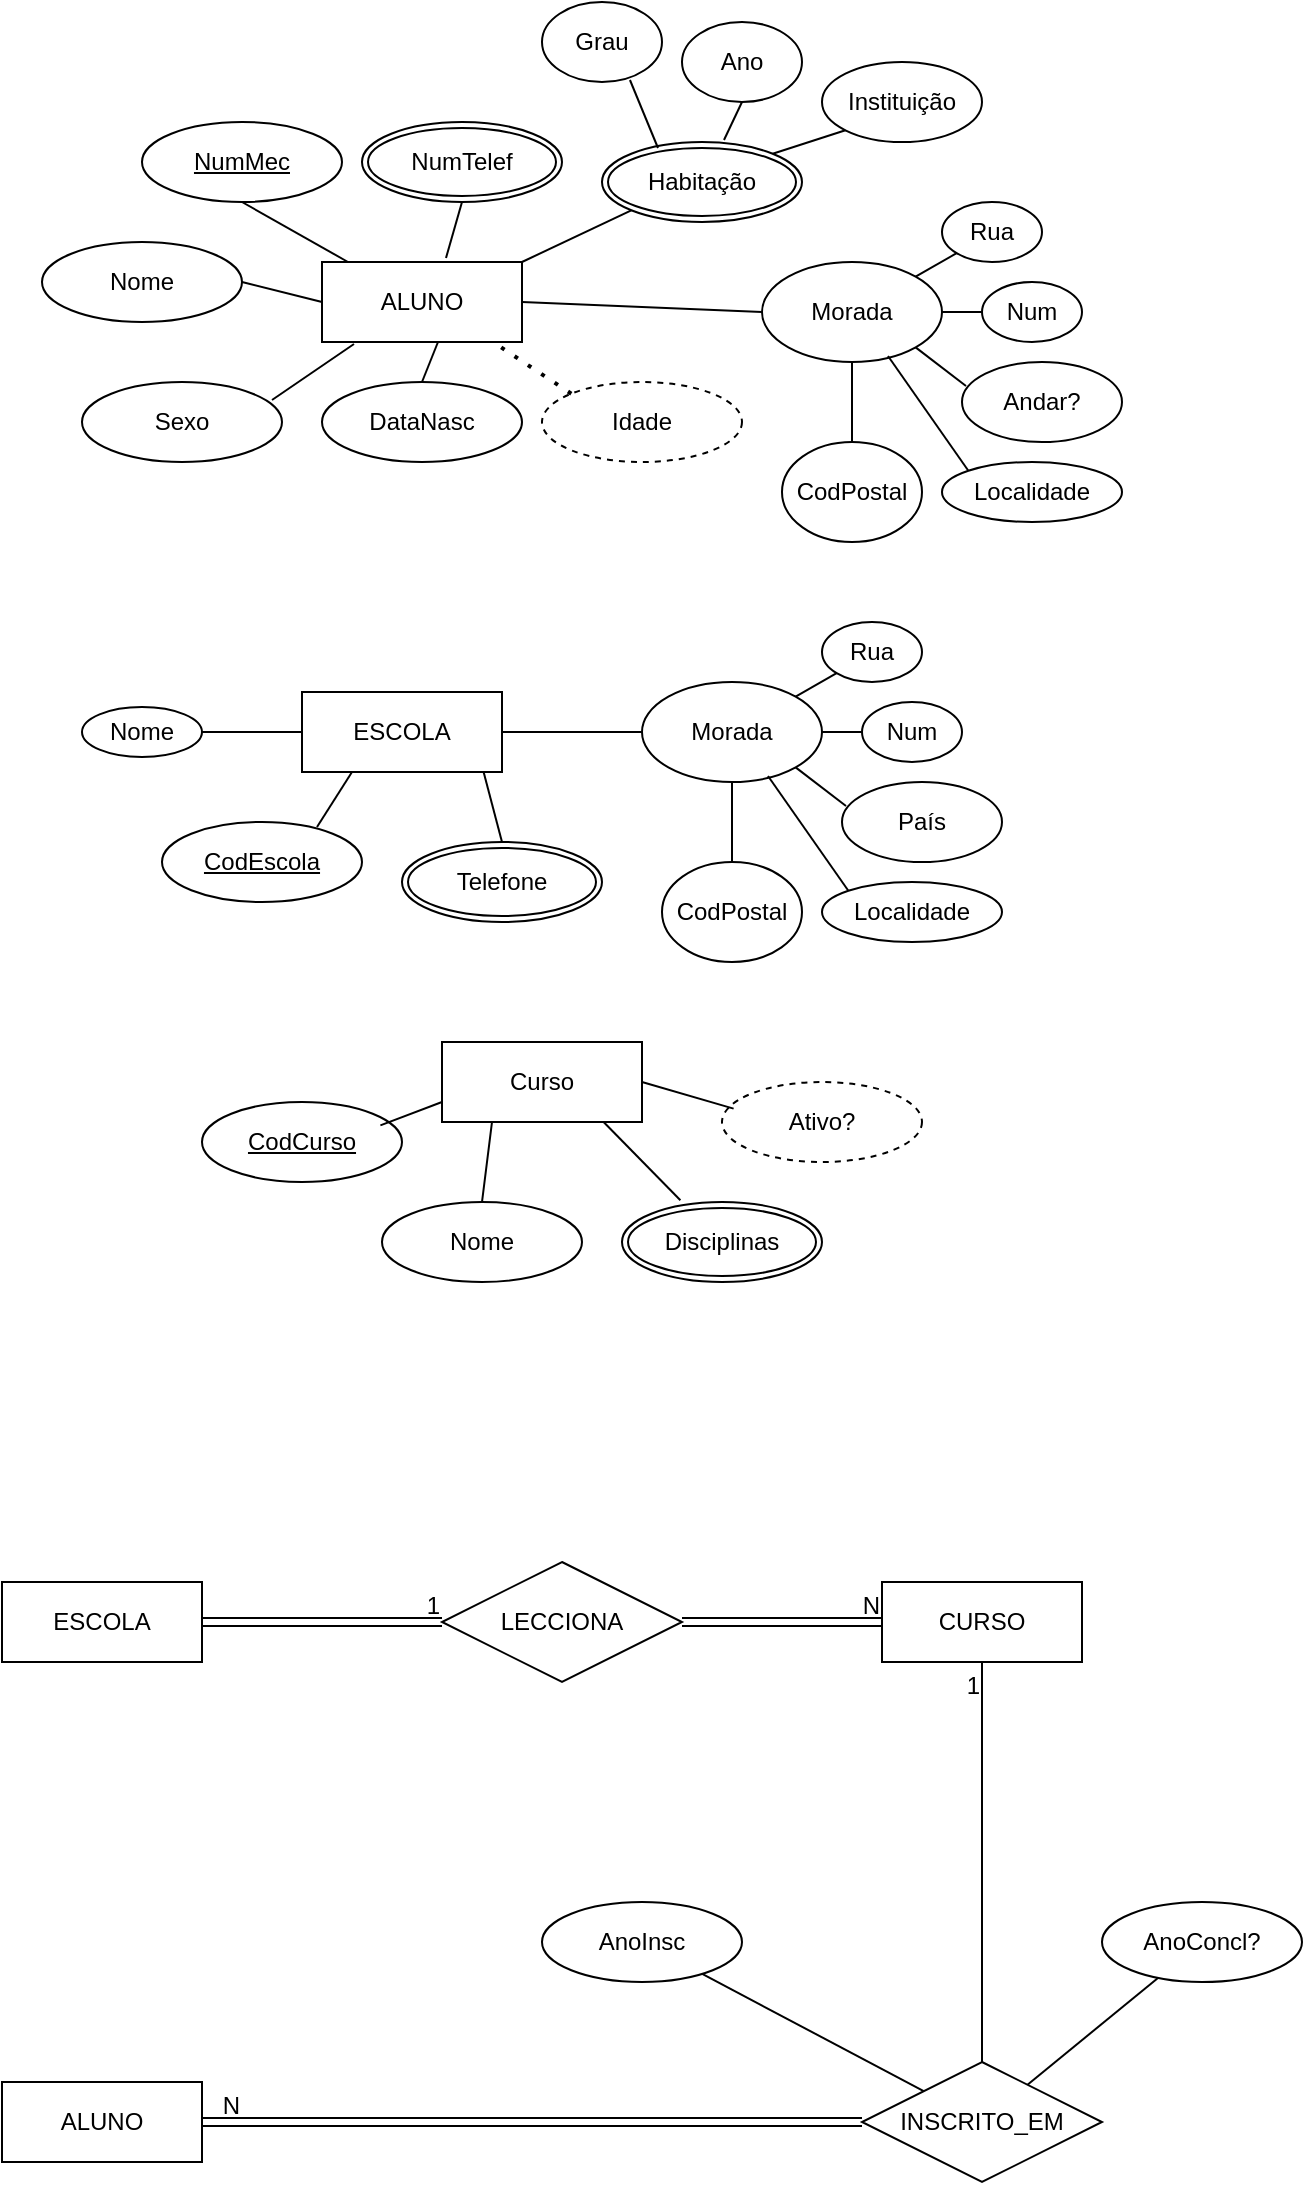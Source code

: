 <mxfile version="24.7.16">
  <diagram name="Página-1" id="6GSVt7Iq9XYI5ROrhrWV">
    <mxGraphModel dx="1194" dy="698" grid="1" gridSize="10" guides="1" tooltips="1" connect="1" arrows="1" fold="1" page="1" pageScale="1" pageWidth="827" pageHeight="1169" math="0" shadow="0">
      <root>
        <mxCell id="0" />
        <mxCell id="1" parent="0" />
        <mxCell id="cKEiQ9DskDoYqM71dqy4-2" value="Nome" style="ellipse;whiteSpace=wrap;html=1;align=center;" parent="1" vertex="1">
          <mxGeometry x="130" y="350" width="100" height="40" as="geometry" />
        </mxCell>
        <mxCell id="cKEiQ9DskDoYqM71dqy4-3" value="Sexo" style="ellipse;whiteSpace=wrap;html=1;align=center;" parent="1" vertex="1">
          <mxGeometry x="150" y="420" width="100" height="40" as="geometry" />
        </mxCell>
        <mxCell id="cKEiQ9DskDoYqM71dqy4-5" value="DataNasc" style="ellipse;whiteSpace=wrap;html=1;align=center;" parent="1" vertex="1">
          <mxGeometry x="270" y="420" width="100" height="40" as="geometry" />
        </mxCell>
        <mxCell id="cKEiQ9DskDoYqM71dqy4-6" value="NumMec" style="ellipse;whiteSpace=wrap;html=1;align=center;fontStyle=4;strokeColor=default;verticalAlign=middle;fontFamily=Helvetica;fontSize=12;fontColor=default;fillColor=default;" parent="1" vertex="1">
          <mxGeometry x="180" y="290" width="100" height="40" as="geometry" />
        </mxCell>
        <mxCell id="cKEiQ9DskDoYqM71dqy4-7" value="" style="endArrow=none;html=1;rounded=0;fontFamily=Helvetica;fontSize=12;fontColor=default;exitX=0.5;exitY=1;exitDx=0;exitDy=0;entryX=0.13;entryY=0;entryDx=0;entryDy=0;entryPerimeter=0;" parent="1" source="cKEiQ9DskDoYqM71dqy4-6" target="cKEiQ9DskDoYqM71dqy4-12" edge="1">
          <mxGeometry width="50" height="50" relative="1" as="geometry">
            <mxPoint x="345" y="160" as="sourcePoint" />
            <mxPoint x="400" y="110" as="targetPoint" />
          </mxGeometry>
        </mxCell>
        <mxCell id="cKEiQ9DskDoYqM71dqy4-9" value="" style="endArrow=none;html=1;rounded=0;fontFamily=Helvetica;fontSize=12;fontColor=default;exitX=1;exitY=0.5;exitDx=0;exitDy=0;entryX=0;entryY=0.5;entryDx=0;entryDy=0;" parent="1" source="cKEiQ9DskDoYqM71dqy4-2" target="cKEiQ9DskDoYqM71dqy4-12" edge="1">
          <mxGeometry width="50" height="50" relative="1" as="geometry">
            <mxPoint x="370" y="160" as="sourcePoint" />
            <mxPoint x="412" y="108" as="targetPoint" />
          </mxGeometry>
        </mxCell>
        <mxCell id="cKEiQ9DskDoYqM71dqy4-10" value="" style="endArrow=none;html=1;rounded=0;fontFamily=Helvetica;fontSize=12;fontColor=default;exitX=0.95;exitY=0.225;exitDx=0;exitDy=0;entryX=0.16;entryY=1.025;entryDx=0;entryDy=0;entryPerimeter=0;exitPerimeter=0;" parent="1" source="cKEiQ9DskDoYqM71dqy4-3" target="cKEiQ9DskDoYqM71dqy4-12" edge="1">
          <mxGeometry width="50" height="50" relative="1" as="geometry">
            <mxPoint x="414" y="180" as="sourcePoint" />
            <mxPoint x="455" y="110" as="targetPoint" />
          </mxGeometry>
        </mxCell>
        <mxCell id="cKEiQ9DskDoYqM71dqy4-11" value="" style="endArrow=none;html=1;rounded=0;fontFamily=Helvetica;fontSize=12;fontColor=default;exitX=0.5;exitY=0;exitDx=0;exitDy=0;entryX=0.58;entryY=1;entryDx=0;entryDy=0;entryPerimeter=0;" parent="1" source="cKEiQ9DskDoYqM71dqy4-5" target="cKEiQ9DskDoYqM71dqy4-12" edge="1">
          <mxGeometry width="50" height="50" relative="1" as="geometry">
            <mxPoint x="520" y="170" as="sourcePoint" />
            <mxPoint x="480" y="110" as="targetPoint" />
          </mxGeometry>
        </mxCell>
        <mxCell id="cKEiQ9DskDoYqM71dqy4-12" value="ALUNO" style="whiteSpace=wrap;html=1;align=center;strokeColor=default;verticalAlign=middle;fontFamily=Helvetica;fontSize=12;fontColor=default;fillColor=default;" parent="1" vertex="1">
          <mxGeometry x="270" y="360" width="100" height="40" as="geometry" />
        </mxCell>
        <mxCell id="cKEiQ9DskDoYqM71dqy4-13" value="Idade" style="ellipse;whiteSpace=wrap;html=1;align=center;dashed=1;strokeColor=default;verticalAlign=middle;fontFamily=Helvetica;fontSize=12;fontColor=default;fillColor=default;" parent="1" vertex="1">
          <mxGeometry x="380" y="420" width="100" height="40" as="geometry" />
        </mxCell>
        <mxCell id="cKEiQ9DskDoYqM71dqy4-16" value="NumTelef" style="ellipse;shape=doubleEllipse;margin=3;whiteSpace=wrap;html=1;align=center;strokeColor=default;verticalAlign=middle;fontFamily=Helvetica;fontSize=12;fontColor=default;fillColor=default;" parent="1" vertex="1">
          <mxGeometry x="290" y="290" width="100" height="40" as="geometry" />
        </mxCell>
        <mxCell id="cKEiQ9DskDoYqM71dqy4-17" value="" style="endArrow=none;html=1;rounded=0;fontFamily=Helvetica;fontSize=12;fontColor=default;entryX=0.5;entryY=1;entryDx=0;entryDy=0;exitX=0.62;exitY=-0.05;exitDx=0;exitDy=0;exitPerimeter=0;" parent="1" source="cKEiQ9DskDoYqM71dqy4-12" target="cKEiQ9DskDoYqM71dqy4-16" edge="1">
          <mxGeometry width="50" height="50" relative="1" as="geometry">
            <mxPoint x="340" y="380" as="sourcePoint" />
            <mxPoint x="390" y="330" as="targetPoint" />
          </mxGeometry>
        </mxCell>
        <mxCell id="cKEiQ9DskDoYqM71dqy4-18" value="Habitação" style="ellipse;shape=doubleEllipse;margin=3;whiteSpace=wrap;html=1;align=center;strokeColor=default;verticalAlign=middle;fontFamily=Helvetica;fontSize=12;fontColor=default;fillColor=default;" parent="1" vertex="1">
          <mxGeometry x="410" y="300" width="100" height="40" as="geometry" />
        </mxCell>
        <mxCell id="cKEiQ9DskDoYqM71dqy4-19" value="" style="endArrow=none;html=1;rounded=0;fontFamily=Helvetica;fontSize=12;fontColor=default;entryX=0;entryY=1;entryDx=0;entryDy=0;exitX=1;exitY=0;exitDx=0;exitDy=0;" parent="1" source="cKEiQ9DskDoYqM71dqy4-12" target="cKEiQ9DskDoYqM71dqy4-18" edge="1">
          <mxGeometry width="50" height="50" relative="1" as="geometry">
            <mxPoint x="390" y="410" as="sourcePoint" />
            <mxPoint x="440" y="360" as="targetPoint" />
          </mxGeometry>
        </mxCell>
        <mxCell id="cKEiQ9DskDoYqM71dqy4-20" value="" style="endArrow=none;dashed=1;html=1;dashPattern=1 3;strokeWidth=2;rounded=0;fontFamily=Helvetica;fontSize=12;fontColor=default;exitX=0;exitY=0;exitDx=0;exitDy=0;entryX=0.87;entryY=1.025;entryDx=0;entryDy=0;entryPerimeter=0;" parent="1" source="cKEiQ9DskDoYqM71dqy4-13" target="cKEiQ9DskDoYqM71dqy4-12" edge="1">
          <mxGeometry width="50" height="50" relative="1" as="geometry">
            <mxPoint x="390" y="410" as="sourcePoint" />
            <mxPoint x="440" y="360" as="targetPoint" />
          </mxGeometry>
        </mxCell>
        <mxCell id="cKEiQ9DskDoYqM71dqy4-21" value="Morada" style="ellipse;whiteSpace=wrap;html=1;align=center;strokeColor=default;verticalAlign=middle;fontFamily=Helvetica;fontSize=12;fontColor=default;fillColor=default;" parent="1" vertex="1">
          <mxGeometry x="490" y="360" width="90" height="50" as="geometry" />
        </mxCell>
        <mxCell id="cKEiQ9DskDoYqM71dqy4-22" value="Num" style="ellipse;whiteSpace=wrap;html=1;align=center;strokeColor=default;verticalAlign=middle;fontFamily=Helvetica;fontSize=12;fontColor=default;fillColor=default;" parent="1" vertex="1">
          <mxGeometry x="600" y="370" width="50" height="30" as="geometry" />
        </mxCell>
        <mxCell id="cKEiQ9DskDoYqM71dqy4-23" value="Rua" style="ellipse;whiteSpace=wrap;html=1;align=center;strokeColor=default;verticalAlign=middle;fontFamily=Helvetica;fontSize=12;fontColor=default;fillColor=default;" parent="1" vertex="1">
          <mxGeometry x="580" y="330" width="50" height="30" as="geometry" />
        </mxCell>
        <mxCell id="cKEiQ9DskDoYqM71dqy4-24" value="Andar?" style="ellipse;whiteSpace=wrap;html=1;align=center;strokeColor=default;verticalAlign=middle;fontFamily=Helvetica;fontSize=12;fontColor=default;fillColor=default;" parent="1" vertex="1">
          <mxGeometry x="590" y="410" width="80" height="40" as="geometry" />
        </mxCell>
        <mxCell id="cKEiQ9DskDoYqM71dqy4-25" value="Localidade" style="ellipse;whiteSpace=wrap;html=1;align=center;strokeColor=default;verticalAlign=middle;fontFamily=Helvetica;fontSize=12;fontColor=default;fillColor=default;" parent="1" vertex="1">
          <mxGeometry x="580" y="460" width="90" height="30" as="geometry" />
        </mxCell>
        <mxCell id="cKEiQ9DskDoYqM71dqy4-26" value="CodPostal" style="ellipse;whiteSpace=wrap;html=1;align=center;strokeColor=default;verticalAlign=middle;fontFamily=Helvetica;fontSize=12;fontColor=default;fillColor=default;" parent="1" vertex="1">
          <mxGeometry x="500" y="450" width="70" height="50" as="geometry" />
        </mxCell>
        <mxCell id="cKEiQ9DskDoYqM71dqy4-30" value="" style="endArrow=none;html=1;rounded=0;fontFamily=Helvetica;fontSize=12;fontColor=default;exitX=1;exitY=0;exitDx=0;exitDy=0;entryX=0;entryY=1;entryDx=0;entryDy=0;" parent="1" source="cKEiQ9DskDoYqM71dqy4-21" target="cKEiQ9DskDoYqM71dqy4-23" edge="1">
          <mxGeometry width="50" height="50" relative="1" as="geometry">
            <mxPoint x="540" y="405" as="sourcePoint" />
            <mxPoint x="590" y="355" as="targetPoint" />
          </mxGeometry>
        </mxCell>
        <mxCell id="cKEiQ9DskDoYqM71dqy4-31" value="" style="endArrow=none;html=1;rounded=0;fontFamily=Helvetica;fontSize=12;fontColor=default;entryX=0;entryY=0.5;entryDx=0;entryDy=0;exitX=1;exitY=0.5;exitDx=0;exitDy=0;" parent="1" source="cKEiQ9DskDoYqM71dqy4-21" target="cKEiQ9DskDoYqM71dqy4-22" edge="1">
          <mxGeometry width="50" height="50" relative="1" as="geometry">
            <mxPoint x="520" y="455" as="sourcePoint" />
            <mxPoint x="570" y="405" as="targetPoint" />
          </mxGeometry>
        </mxCell>
        <mxCell id="cKEiQ9DskDoYqM71dqy4-32" value="" style="endArrow=none;html=1;rounded=0;fontFamily=Helvetica;fontSize=12;fontColor=default;entryX=0.025;entryY=0.3;entryDx=0;entryDy=0;entryPerimeter=0;exitX=1;exitY=1;exitDx=0;exitDy=0;" parent="1" source="cKEiQ9DskDoYqM71dqy4-21" target="cKEiQ9DskDoYqM71dqy4-24" edge="1">
          <mxGeometry width="50" height="50" relative="1" as="geometry">
            <mxPoint x="530" y="480" as="sourcePoint" />
            <mxPoint x="580" y="430" as="targetPoint" />
          </mxGeometry>
        </mxCell>
        <mxCell id="cKEiQ9DskDoYqM71dqy4-33" value="" style="endArrow=none;html=1;rounded=0;fontFamily=Helvetica;fontSize=12;fontColor=default;entryX=0.5;entryY=1;entryDx=0;entryDy=0;exitX=0.5;exitY=0;exitDx=0;exitDy=0;" parent="1" source="cKEiQ9DskDoYqM71dqy4-26" target="cKEiQ9DskDoYqM71dqy4-21" edge="1">
          <mxGeometry width="50" height="50" relative="1" as="geometry">
            <mxPoint x="480" y="450" as="sourcePoint" />
            <mxPoint x="530" y="400" as="targetPoint" />
          </mxGeometry>
        </mxCell>
        <mxCell id="cKEiQ9DskDoYqM71dqy4-34" value="" style="endArrow=none;html=1;rounded=0;fontFamily=Helvetica;fontSize=12;fontColor=default;exitX=0;exitY=0;exitDx=0;exitDy=0;entryX=0.7;entryY=0.94;entryDx=0;entryDy=0;entryPerimeter=0;" parent="1" source="cKEiQ9DskDoYqM71dqy4-25" target="cKEiQ9DskDoYqM71dqy4-21" edge="1">
          <mxGeometry width="50" height="50" relative="1" as="geometry">
            <mxPoint x="530" y="490" as="sourcePoint" />
            <mxPoint x="580" y="440" as="targetPoint" />
          </mxGeometry>
        </mxCell>
        <mxCell id="cKEiQ9DskDoYqM71dqy4-35" value="Instituição" style="ellipse;whiteSpace=wrap;html=1;align=center;strokeColor=default;verticalAlign=middle;fontFamily=Helvetica;fontSize=12;fontColor=default;fillColor=default;" parent="1" vertex="1">
          <mxGeometry x="520" y="260" width="80" height="40" as="geometry" />
        </mxCell>
        <mxCell id="cKEiQ9DskDoYqM71dqy4-36" value="Ano" style="ellipse;whiteSpace=wrap;html=1;align=center;strokeColor=default;verticalAlign=middle;fontFamily=Helvetica;fontSize=12;fontColor=default;fillColor=default;" parent="1" vertex="1">
          <mxGeometry x="450" y="240" width="60" height="40" as="geometry" />
        </mxCell>
        <mxCell id="cKEiQ9DskDoYqM71dqy4-37" value="Grau" style="ellipse;whiteSpace=wrap;html=1;align=center;strokeColor=default;verticalAlign=middle;fontFamily=Helvetica;fontSize=12;fontColor=default;fillColor=default;" parent="1" vertex="1">
          <mxGeometry x="380" y="230" width="60" height="40" as="geometry" />
        </mxCell>
        <mxCell id="cKEiQ9DskDoYqM71dqy4-41" value="" style="endArrow=none;html=1;rounded=0;fontFamily=Helvetica;fontSize=12;fontColor=default;exitX=0.28;exitY=0.075;exitDx=0;exitDy=0;exitPerimeter=0;entryX=0.733;entryY=0.975;entryDx=0;entryDy=0;entryPerimeter=0;" parent="1" source="cKEiQ9DskDoYqM71dqy4-18" target="cKEiQ9DskDoYqM71dqy4-37" edge="1">
          <mxGeometry width="50" height="50" relative="1" as="geometry">
            <mxPoint x="380" y="330" as="sourcePoint" />
            <mxPoint x="430" y="280" as="targetPoint" />
          </mxGeometry>
        </mxCell>
        <mxCell id="cKEiQ9DskDoYqM71dqy4-42" value="" style="endArrow=none;html=1;rounded=0;fontFamily=Helvetica;fontSize=12;fontColor=default;entryX=0.5;entryY=1;entryDx=0;entryDy=0;exitX=0.61;exitY=-0.025;exitDx=0;exitDy=0;exitPerimeter=0;" parent="1" source="cKEiQ9DskDoYqM71dqy4-18" target="cKEiQ9DskDoYqM71dqy4-36" edge="1">
          <mxGeometry width="50" height="50" relative="1" as="geometry">
            <mxPoint x="414" y="350" as="sourcePoint" />
            <mxPoint x="464" y="300" as="targetPoint" />
          </mxGeometry>
        </mxCell>
        <mxCell id="cKEiQ9DskDoYqM71dqy4-43" value="" style="endArrow=none;html=1;rounded=0;fontFamily=Helvetica;fontSize=12;fontColor=default;entryX=0;entryY=1;entryDx=0;entryDy=0;exitX=1;exitY=0;exitDx=0;exitDy=0;" parent="1" source="cKEiQ9DskDoYqM71dqy4-18" target="cKEiQ9DskDoYqM71dqy4-35" edge="1">
          <mxGeometry width="50" height="50" relative="1" as="geometry">
            <mxPoint x="470" y="360" as="sourcePoint" />
            <mxPoint x="520" y="310" as="targetPoint" />
          </mxGeometry>
        </mxCell>
        <mxCell id="cKEiQ9DskDoYqM71dqy4-44" value="" style="endArrow=none;html=1;rounded=0;fontFamily=Helvetica;fontSize=12;fontColor=default;exitX=1;exitY=0.5;exitDx=0;exitDy=0;entryX=0;entryY=0.5;entryDx=0;entryDy=0;" parent="1" source="cKEiQ9DskDoYqM71dqy4-12" target="cKEiQ9DskDoYqM71dqy4-21" edge="1">
          <mxGeometry width="50" height="50" relative="1" as="geometry">
            <mxPoint x="390" y="410" as="sourcePoint" />
            <mxPoint x="440" y="360" as="targetPoint" />
          </mxGeometry>
        </mxCell>
        <mxCell id="cKEiQ9DskDoYqM71dqy4-45" value="ESCOLA" style="whiteSpace=wrap;html=1;align=center;strokeColor=default;verticalAlign=middle;fontFamily=Helvetica;fontSize=12;fontColor=default;fillColor=default;" parent="1" vertex="1">
          <mxGeometry x="260" y="575" width="100" height="40" as="geometry" />
        </mxCell>
        <mxCell id="cKEiQ9DskDoYqM71dqy4-46" value="CodEscola" style="ellipse;whiteSpace=wrap;html=1;align=center;fontStyle=4;strokeColor=default;verticalAlign=middle;fontFamily=Helvetica;fontSize=12;fontColor=default;fillColor=default;" parent="1" vertex="1">
          <mxGeometry x="190" y="640" width="100" height="40" as="geometry" />
        </mxCell>
        <mxCell id="cKEiQ9DskDoYqM71dqy4-47" value="Nome" style="ellipse;whiteSpace=wrap;html=1;align=center;strokeColor=default;verticalAlign=middle;fontFamily=Helvetica;fontSize=12;fontColor=default;fillColor=default;" parent="1" vertex="1">
          <mxGeometry x="150" y="582.5" width="60" height="25" as="geometry" />
        </mxCell>
        <mxCell id="cKEiQ9DskDoYqM71dqy4-48" value="Telefone" style="ellipse;shape=doubleEllipse;margin=3;whiteSpace=wrap;html=1;align=center;strokeColor=default;verticalAlign=middle;fontFamily=Helvetica;fontSize=12;fontColor=default;fillColor=default;" parent="1" vertex="1">
          <mxGeometry x="310" y="650" width="100" height="40" as="geometry" />
        </mxCell>
        <mxCell id="cKEiQ9DskDoYqM71dqy4-49" value="Morada" style="ellipse;whiteSpace=wrap;html=1;align=center;strokeColor=default;verticalAlign=middle;fontFamily=Helvetica;fontSize=12;fontColor=default;fillColor=default;" parent="1" vertex="1">
          <mxGeometry x="430" y="570" width="90" height="50" as="geometry" />
        </mxCell>
        <mxCell id="cKEiQ9DskDoYqM71dqy4-50" value="Num" style="ellipse;whiteSpace=wrap;html=1;align=center;strokeColor=default;verticalAlign=middle;fontFamily=Helvetica;fontSize=12;fontColor=default;fillColor=default;" parent="1" vertex="1">
          <mxGeometry x="540" y="580" width="50" height="30" as="geometry" />
        </mxCell>
        <mxCell id="cKEiQ9DskDoYqM71dqy4-51" value="Rua" style="ellipse;whiteSpace=wrap;html=1;align=center;strokeColor=default;verticalAlign=middle;fontFamily=Helvetica;fontSize=12;fontColor=default;fillColor=default;" parent="1" vertex="1">
          <mxGeometry x="520" y="540" width="50" height="30" as="geometry" />
        </mxCell>
        <mxCell id="cKEiQ9DskDoYqM71dqy4-52" value="País" style="ellipse;whiteSpace=wrap;html=1;align=center;strokeColor=default;verticalAlign=middle;fontFamily=Helvetica;fontSize=12;fontColor=default;fillColor=default;" parent="1" vertex="1">
          <mxGeometry x="530" y="620" width="80" height="40" as="geometry" />
        </mxCell>
        <mxCell id="cKEiQ9DskDoYqM71dqy4-53" value="Localidade" style="ellipse;whiteSpace=wrap;html=1;align=center;strokeColor=default;verticalAlign=middle;fontFamily=Helvetica;fontSize=12;fontColor=default;fillColor=default;" parent="1" vertex="1">
          <mxGeometry x="520" y="670" width="90" height="30" as="geometry" />
        </mxCell>
        <mxCell id="cKEiQ9DskDoYqM71dqy4-54" value="CodPostal" style="ellipse;whiteSpace=wrap;html=1;align=center;strokeColor=default;verticalAlign=middle;fontFamily=Helvetica;fontSize=12;fontColor=default;fillColor=default;" parent="1" vertex="1">
          <mxGeometry x="440" y="660" width="70" height="50" as="geometry" />
        </mxCell>
        <mxCell id="cKEiQ9DskDoYqM71dqy4-55" value="" style="endArrow=none;html=1;rounded=0;fontFamily=Helvetica;fontSize=12;fontColor=default;exitX=1;exitY=0;exitDx=0;exitDy=0;entryX=0;entryY=1;entryDx=0;entryDy=0;" parent="1" source="cKEiQ9DskDoYqM71dqy4-49" target="cKEiQ9DskDoYqM71dqy4-51" edge="1">
          <mxGeometry width="50" height="50" relative="1" as="geometry">
            <mxPoint x="480" y="615" as="sourcePoint" />
            <mxPoint x="530" y="565" as="targetPoint" />
          </mxGeometry>
        </mxCell>
        <mxCell id="cKEiQ9DskDoYqM71dqy4-56" value="" style="endArrow=none;html=1;rounded=0;fontFamily=Helvetica;fontSize=12;fontColor=default;entryX=0;entryY=0.5;entryDx=0;entryDy=0;exitX=1;exitY=0.5;exitDx=0;exitDy=0;" parent="1" source="cKEiQ9DskDoYqM71dqy4-49" target="cKEiQ9DskDoYqM71dqy4-50" edge="1">
          <mxGeometry width="50" height="50" relative="1" as="geometry">
            <mxPoint x="460" y="665" as="sourcePoint" />
            <mxPoint x="510" y="615" as="targetPoint" />
          </mxGeometry>
        </mxCell>
        <mxCell id="cKEiQ9DskDoYqM71dqy4-57" value="" style="endArrow=none;html=1;rounded=0;fontFamily=Helvetica;fontSize=12;fontColor=default;entryX=0.025;entryY=0.3;entryDx=0;entryDy=0;entryPerimeter=0;exitX=1;exitY=1;exitDx=0;exitDy=0;" parent="1" source="cKEiQ9DskDoYqM71dqy4-49" target="cKEiQ9DskDoYqM71dqy4-52" edge="1">
          <mxGeometry width="50" height="50" relative="1" as="geometry">
            <mxPoint x="470" y="690" as="sourcePoint" />
            <mxPoint x="520" y="640" as="targetPoint" />
          </mxGeometry>
        </mxCell>
        <mxCell id="cKEiQ9DskDoYqM71dqy4-58" value="" style="endArrow=none;html=1;rounded=0;fontFamily=Helvetica;fontSize=12;fontColor=default;entryX=0.5;entryY=1;entryDx=0;entryDy=0;exitX=0.5;exitY=0;exitDx=0;exitDy=0;" parent="1" source="cKEiQ9DskDoYqM71dqy4-54" target="cKEiQ9DskDoYqM71dqy4-49" edge="1">
          <mxGeometry width="50" height="50" relative="1" as="geometry">
            <mxPoint x="420" y="660" as="sourcePoint" />
            <mxPoint x="470" y="610" as="targetPoint" />
          </mxGeometry>
        </mxCell>
        <mxCell id="cKEiQ9DskDoYqM71dqy4-59" value="" style="endArrow=none;html=1;rounded=0;fontFamily=Helvetica;fontSize=12;fontColor=default;exitX=0;exitY=0;exitDx=0;exitDy=0;entryX=0.7;entryY=0.94;entryDx=0;entryDy=0;entryPerimeter=0;" parent="1" source="cKEiQ9DskDoYqM71dqy4-53" target="cKEiQ9DskDoYqM71dqy4-49" edge="1">
          <mxGeometry width="50" height="50" relative="1" as="geometry">
            <mxPoint x="470" y="700" as="sourcePoint" />
            <mxPoint x="520" y="650" as="targetPoint" />
          </mxGeometry>
        </mxCell>
        <mxCell id="cKEiQ9DskDoYqM71dqy4-61" value="" style="endArrow=none;html=1;rounded=0;fontFamily=Helvetica;fontSize=12;fontColor=default;entryX=0;entryY=0.5;entryDx=0;entryDy=0;exitX=1;exitY=0.5;exitDx=0;exitDy=0;" parent="1" source="cKEiQ9DskDoYqM71dqy4-45" target="cKEiQ9DskDoYqM71dqy4-49" edge="1">
          <mxGeometry width="50" height="50" relative="1" as="geometry">
            <mxPoint x="290" y="580" as="sourcePoint" />
            <mxPoint x="340" y="530" as="targetPoint" />
          </mxGeometry>
        </mxCell>
        <mxCell id="cKEiQ9DskDoYqM71dqy4-62" value="" style="endArrow=none;html=1;rounded=0;fontFamily=Helvetica;fontSize=12;fontColor=default;exitX=0.5;exitY=0;exitDx=0;exitDy=0;entryX=0.908;entryY=1;entryDx=0;entryDy=0;entryPerimeter=0;" parent="1" source="cKEiQ9DskDoYqM71dqy4-48" target="cKEiQ9DskDoYqM71dqy4-45" edge="1">
          <mxGeometry width="50" height="50" relative="1" as="geometry">
            <mxPoint x="290" y="580" as="sourcePoint" />
            <mxPoint x="340" y="530" as="targetPoint" />
          </mxGeometry>
        </mxCell>
        <mxCell id="cKEiQ9DskDoYqM71dqy4-63" value="" style="endArrow=none;html=1;rounded=0;fontFamily=Helvetica;fontSize=12;fontColor=default;exitX=0;exitY=0.5;exitDx=0;exitDy=0;entryX=1;entryY=0.5;entryDx=0;entryDy=0;" parent="1" source="cKEiQ9DskDoYqM71dqy4-45" target="cKEiQ9DskDoYqM71dqy4-47" edge="1">
          <mxGeometry width="50" height="50" relative="1" as="geometry">
            <mxPoint x="290" y="580" as="sourcePoint" />
            <mxPoint x="330" y="550" as="targetPoint" />
          </mxGeometry>
        </mxCell>
        <mxCell id="cKEiQ9DskDoYqM71dqy4-64" value="" style="endArrow=none;html=1;rounded=0;fontFamily=Helvetica;fontSize=12;fontColor=default;exitX=0.25;exitY=1;exitDx=0;exitDy=0;entryX=0.775;entryY=0.063;entryDx=0;entryDy=0;entryPerimeter=0;" parent="1" source="cKEiQ9DskDoYqM71dqy4-45" target="cKEiQ9DskDoYqM71dqy4-46" edge="1">
          <mxGeometry width="50" height="50" relative="1" as="geometry">
            <mxPoint x="290" y="580" as="sourcePoint" />
            <mxPoint x="340" y="530" as="targetPoint" />
          </mxGeometry>
        </mxCell>
        <mxCell id="cKEiQ9DskDoYqM71dqy4-65" value="Curso" style="whiteSpace=wrap;html=1;align=center;strokeColor=default;verticalAlign=middle;fontFamily=Helvetica;fontSize=12;fontColor=default;fillColor=default;" parent="1" vertex="1">
          <mxGeometry x="330" y="750" width="100" height="40" as="geometry" />
        </mxCell>
        <mxCell id="cKEiQ9DskDoYqM71dqy4-66" value="CodCurso" style="ellipse;whiteSpace=wrap;html=1;align=center;fontStyle=4;strokeColor=default;verticalAlign=middle;fontFamily=Helvetica;fontSize=12;fontColor=default;fillColor=default;" parent="1" vertex="1">
          <mxGeometry x="210" y="780" width="100" height="40" as="geometry" />
        </mxCell>
        <mxCell id="cKEiQ9DskDoYqM71dqy4-67" value="Nome" style="ellipse;whiteSpace=wrap;html=1;align=center;strokeColor=default;verticalAlign=middle;fontFamily=Helvetica;fontSize=12;fontColor=default;fillColor=default;" parent="1" vertex="1">
          <mxGeometry x="300" y="830" width="100" height="40" as="geometry" />
        </mxCell>
        <mxCell id="cKEiQ9DskDoYqM71dqy4-69" value="Disciplinas" style="ellipse;shape=doubleEllipse;margin=3;whiteSpace=wrap;html=1;align=center;strokeColor=default;verticalAlign=middle;fontFamily=Helvetica;fontSize=12;fontColor=default;fillColor=default;" parent="1" vertex="1">
          <mxGeometry x="420" y="830" width="100" height="40" as="geometry" />
        </mxCell>
        <mxCell id="cKEiQ9DskDoYqM71dqy4-70" value="Ativo?" style="ellipse;whiteSpace=wrap;html=1;align=center;dashed=1;strokeColor=default;verticalAlign=middle;fontFamily=Helvetica;fontSize=12;fontColor=default;fillColor=default;" parent="1" vertex="1">
          <mxGeometry x="470" y="770" width="100" height="40" as="geometry" />
        </mxCell>
        <mxCell id="cKEiQ9DskDoYqM71dqy4-71" value="" style="endArrow=none;html=1;rounded=0;fontFamily=Helvetica;fontSize=12;fontColor=default;entryX=0;entryY=0.75;entryDx=0;entryDy=0;exitX=0.892;exitY=0.292;exitDx=0;exitDy=0;exitPerimeter=0;" parent="1" source="cKEiQ9DskDoYqM71dqy4-66" target="cKEiQ9DskDoYqM71dqy4-65" edge="1">
          <mxGeometry width="50" height="50" relative="1" as="geometry">
            <mxPoint x="360" y="860" as="sourcePoint" />
            <mxPoint x="410" y="810" as="targetPoint" />
          </mxGeometry>
        </mxCell>
        <mxCell id="cKEiQ9DskDoYqM71dqy4-72" value="" style="endArrow=none;html=1;rounded=0;fontFamily=Helvetica;fontSize=12;fontColor=default;entryX=0.25;entryY=1;entryDx=0;entryDy=0;exitX=0.5;exitY=0;exitDx=0;exitDy=0;" parent="1" source="cKEiQ9DskDoYqM71dqy4-67" target="cKEiQ9DskDoYqM71dqy4-65" edge="1">
          <mxGeometry width="50" height="50" relative="1" as="geometry">
            <mxPoint x="360" y="860" as="sourcePoint" />
            <mxPoint x="410" y="810" as="targetPoint" />
          </mxGeometry>
        </mxCell>
        <mxCell id="cKEiQ9DskDoYqM71dqy4-73" value="" style="endArrow=none;html=1;rounded=0;fontFamily=Helvetica;fontSize=12;fontColor=default;entryX=0.808;entryY=1;entryDx=0;entryDy=0;entryPerimeter=0;exitX=0.292;exitY=-0.021;exitDx=0;exitDy=0;exitPerimeter=0;" parent="1" source="cKEiQ9DskDoYqM71dqy4-69" target="cKEiQ9DskDoYqM71dqy4-65" edge="1">
          <mxGeometry width="50" height="50" relative="1" as="geometry">
            <mxPoint x="360" y="860" as="sourcePoint" />
            <mxPoint x="410" y="810" as="targetPoint" />
          </mxGeometry>
        </mxCell>
        <mxCell id="cKEiQ9DskDoYqM71dqy4-77" value="" style="endArrow=none;html=1;rounded=0;fontFamily=Helvetica;fontSize=12;fontColor=default;entryX=0.058;entryY=0.333;entryDx=0;entryDy=0;exitX=1;exitY=0.5;exitDx=0;exitDy=0;entryPerimeter=0;" parent="1" source="cKEiQ9DskDoYqM71dqy4-65" target="cKEiQ9DskDoYqM71dqy4-70" edge="1">
          <mxGeometry width="50" height="50" relative="1" as="geometry">
            <mxPoint x="390" y="880" as="sourcePoint" />
            <mxPoint x="440" y="830" as="targetPoint" />
          </mxGeometry>
        </mxCell>
        <mxCell id="c_Ek7nH7XgYYhAenbuh_-1" value="ESCOLA" style="whiteSpace=wrap;html=1;align=center;" parent="1" vertex="1">
          <mxGeometry x="110" y="1020" width="100" height="40" as="geometry" />
        </mxCell>
        <mxCell id="c_Ek7nH7XgYYhAenbuh_-2" value="CURSO" style="whiteSpace=wrap;html=1;align=center;" parent="1" vertex="1">
          <mxGeometry x="550" y="1020" width="100" height="40" as="geometry" />
        </mxCell>
        <mxCell id="c_Ek7nH7XgYYhAenbuh_-3" value="LECCIONA" style="shape=rhombus;perimeter=rhombusPerimeter;whiteSpace=wrap;html=1;align=center;" parent="1" vertex="1">
          <mxGeometry x="330" y="1010" width="120" height="60" as="geometry" />
        </mxCell>
        <mxCell id="c_Ek7nH7XgYYhAenbuh_-4" value="ALUNO" style="whiteSpace=wrap;html=1;align=center;" parent="1" vertex="1">
          <mxGeometry x="110" y="1270" width="100" height="40" as="geometry" />
        </mxCell>
        <mxCell id="c_Ek7nH7XgYYhAenbuh_-6" value="INSCRITO_EM" style="shape=rhombus;perimeter=rhombusPerimeter;whiteSpace=wrap;html=1;align=center;" parent="1" vertex="1">
          <mxGeometry x="540" y="1260" width="120" height="60" as="geometry" />
        </mxCell>
        <mxCell id="c_Ek7nH7XgYYhAenbuh_-7" value="" style="shape=link;html=1;rounded=0;" parent="1" source="c_Ek7nH7XgYYhAenbuh_-1" target="c_Ek7nH7XgYYhAenbuh_-3" edge="1">
          <mxGeometry relative="1" as="geometry">
            <mxPoint x="330" y="1150" as="sourcePoint" />
            <mxPoint x="490" y="1150" as="targetPoint" />
          </mxGeometry>
        </mxCell>
        <mxCell id="c_Ek7nH7XgYYhAenbuh_-8" value="1" style="resizable=0;html=1;whiteSpace=wrap;align=right;verticalAlign=bottom;" parent="c_Ek7nH7XgYYhAenbuh_-7" connectable="0" vertex="1">
          <mxGeometry x="1" relative="1" as="geometry" />
        </mxCell>
        <mxCell id="c_Ek7nH7XgYYhAenbuh_-9" value="" style="shape=link;html=1;rounded=0;" parent="1" source="c_Ek7nH7XgYYhAenbuh_-4" target="c_Ek7nH7XgYYhAenbuh_-6" edge="1">
          <mxGeometry relative="1" as="geometry">
            <mxPoint x="190" y="1279.5" as="sourcePoint" />
            <mxPoint x="310" y="1279.5" as="targetPoint" />
          </mxGeometry>
        </mxCell>
        <mxCell id="c_Ek7nH7XgYYhAenbuh_-10" value="N" style="resizable=0;html=1;whiteSpace=wrap;align=right;verticalAlign=bottom;" parent="c_Ek7nH7XgYYhAenbuh_-9" connectable="0" vertex="1">
          <mxGeometry x="1" relative="1" as="geometry">
            <mxPoint x="-310" as="offset" />
          </mxGeometry>
        </mxCell>
        <mxCell id="c_Ek7nH7XgYYhAenbuh_-12" value="" style="shape=link;html=1;rounded=0;" parent="1" source="c_Ek7nH7XgYYhAenbuh_-3" target="c_Ek7nH7XgYYhAenbuh_-2" edge="1">
          <mxGeometry relative="1" as="geometry">
            <mxPoint x="330" y="1150" as="sourcePoint" />
            <mxPoint x="490" y="1150" as="targetPoint" />
          </mxGeometry>
        </mxCell>
        <mxCell id="c_Ek7nH7XgYYhAenbuh_-14" value="N" style="resizable=0;html=1;whiteSpace=wrap;align=right;verticalAlign=bottom;" parent="c_Ek7nH7XgYYhAenbuh_-12" connectable="0" vertex="1">
          <mxGeometry x="1" relative="1" as="geometry" />
        </mxCell>
        <mxCell id="c_Ek7nH7XgYYhAenbuh_-18" value="" style="endArrow=none;html=1;rounded=0;" parent="1" source="c_Ek7nH7XgYYhAenbuh_-2" target="c_Ek7nH7XgYYhAenbuh_-6" edge="1">
          <mxGeometry relative="1" as="geometry">
            <mxPoint x="550" y="1280" as="sourcePoint" />
            <mxPoint x="490" y="1150" as="targetPoint" />
          </mxGeometry>
        </mxCell>
        <mxCell id="c_Ek7nH7XgYYhAenbuh_-19" value="1" style="resizable=0;html=1;whiteSpace=wrap;align=right;verticalAlign=bottom;" parent="c_Ek7nH7XgYYhAenbuh_-18" connectable="0" vertex="1">
          <mxGeometry x="1" relative="1" as="geometry">
            <mxPoint y="-180" as="offset" />
          </mxGeometry>
        </mxCell>
        <mxCell id="c_Ek7nH7XgYYhAenbuh_-20" value="AnoInsc" style="ellipse;whiteSpace=wrap;html=1;align=center;" parent="1" vertex="1">
          <mxGeometry x="380" y="1180" width="100" height="40" as="geometry" />
        </mxCell>
        <mxCell id="c_Ek7nH7XgYYhAenbuh_-21" value="AnoConcl?" style="ellipse;whiteSpace=wrap;html=1;align=center;" parent="1" vertex="1">
          <mxGeometry x="660" y="1180" width="100" height="40" as="geometry" />
        </mxCell>
        <mxCell id="c_Ek7nH7XgYYhAenbuh_-22" value="" style="endArrow=none;html=1;rounded=0;" parent="1" source="c_Ek7nH7XgYYhAenbuh_-20" target="c_Ek7nH7XgYYhAenbuh_-6" edge="1">
          <mxGeometry relative="1" as="geometry">
            <mxPoint x="330" y="1150" as="sourcePoint" />
            <mxPoint x="490" y="1150" as="targetPoint" />
          </mxGeometry>
        </mxCell>
        <mxCell id="c_Ek7nH7XgYYhAenbuh_-25" value="" style="endArrow=none;html=1;rounded=0;" parent="1" source="c_Ek7nH7XgYYhAenbuh_-21" target="c_Ek7nH7XgYYhAenbuh_-6" edge="1">
          <mxGeometry relative="1" as="geometry">
            <mxPoint x="330" y="1150" as="sourcePoint" />
            <mxPoint x="490" y="1150" as="targetPoint" />
          </mxGeometry>
        </mxCell>
      </root>
    </mxGraphModel>
  </diagram>
</mxfile>
